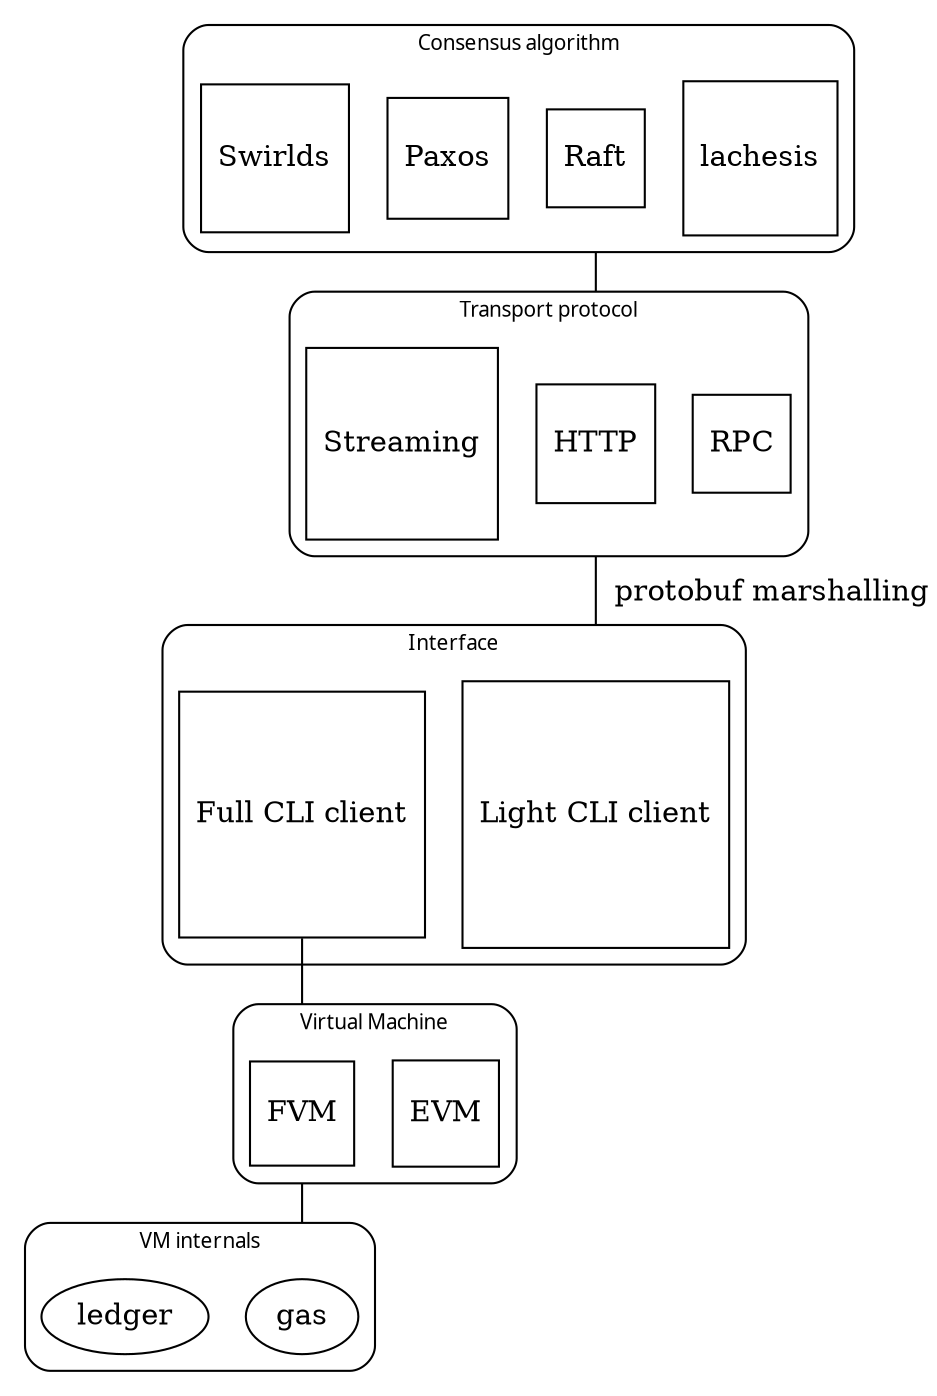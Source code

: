 graph {
    graph [fontsize=10 fontname="Verdana" compound=true];
    bgcolor=transparent;

    lach[label="lachesis", shape=square]    
    raft[label="Raft", shape=square]
    paxos[label="Paxos", shape=square]
    rpc[label="RPC", shape=square]
    swirlds[label="Swirlds", shape=square]
    http[label="HTTP", shape=square]
    streaming[label="Streaming", shape=square]
    light[label="Light CLI client", shape=square]
    full[label="Full CLI client", shape=square]
    evm[label="EVM", shape=square]
    fvm[label="FVM", shape=square]

    subgraph cluster_consensus {
        bgcolor=white;
        style="rounded"
        labelloc="t";
        label="Consensus algorithm";
        {rank=same lach raft paxos swirlds}
    }

    subgraph cluster_protocol {
        bgcolor=white;
        style="rounded"
        labelloc="t";
        label="Transport protocol";
        rank=same;
        rpc http streaming
    }

    subgraph cluster_vm {
        bgcolor=white;
        style="rounded"
        labelloc="Virtual Machine";
        label="Virtual Machine";
        forcelabels=true;
        // ledger[xlabel="FTM #, & total"]
        rank=same;
        evm fvm
    }

    subgraph cluster_vm_internals {
        bgcolor=white;
        style="rounded"
        labelloc="VM internals";
        label="VM internals";
        rank=same;
        gas ledger
    }
    

    subgraph cluster_interface {
        bgcolor=white;
        style="rounded"
        labelloc="interface";
        label="Interface";
        rank=same;
        light full
    }

    full--fvm[lhead=cluster_vm,color="black"];
    fvm--gas[ltail=cluster_vm,lhead=cluster_vm_internals,color="black"];

    raft--http[ltail=cluster_consensus,lhead=cluster_protocol,color="black"];
    http--light[ltail=cluster_protocol,lhead=cluster_interface,color="black",label="  protobuf marshalling"];
}